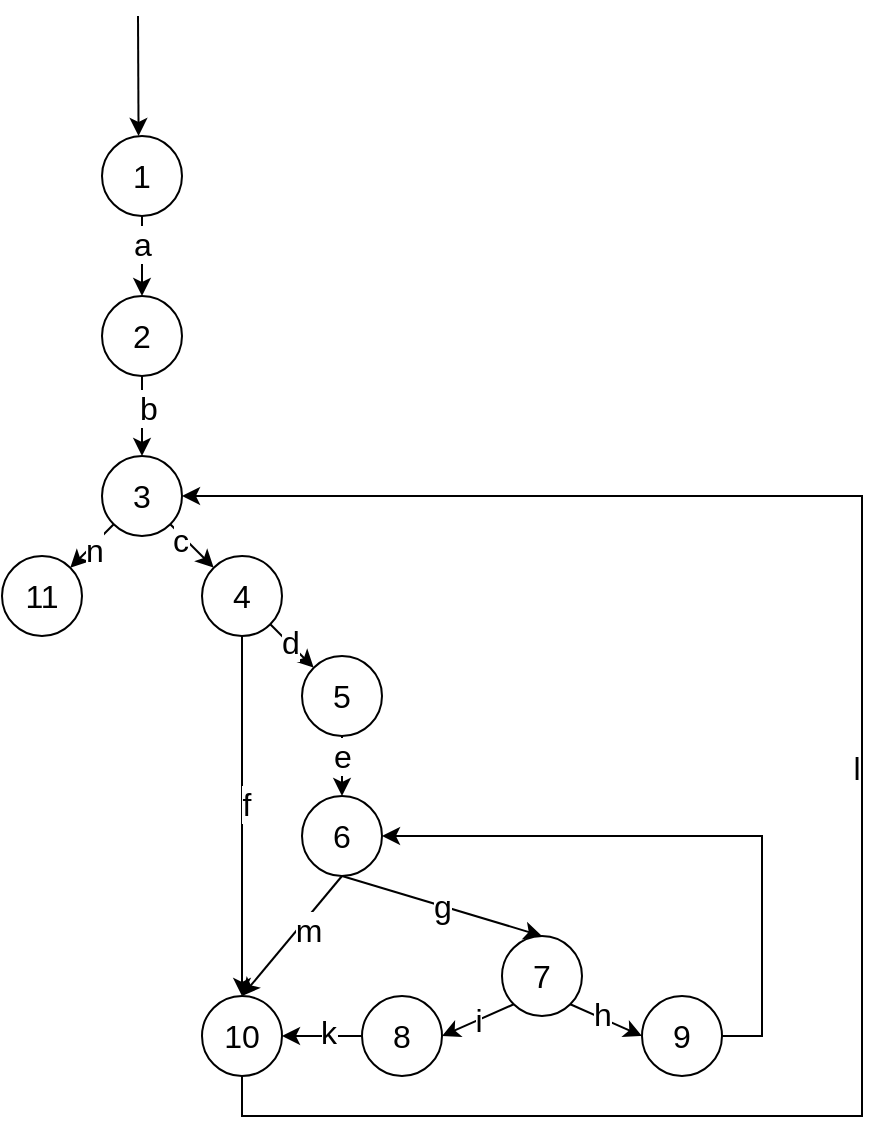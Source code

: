 <mxfile version="12.4.2" type="device" pages="1"><diagram id="OXKlT5Gtu1YecQNp1eYZ" name="第 1 页"><mxGraphModel dx="880" dy="666" grid="1" gridSize="10" guides="1" tooltips="1" connect="1" arrows="1" fold="1" page="1" pageScale="1" pageWidth="1920" pageHeight="1200" math="0" shadow="0"><root><mxCell id="0"/><mxCell id="1" parent="0"/><mxCell id="jaIbF8Q7BiF-9AuVMfkg-3" style="edgeStyle=orthogonalEdgeStyle;rounded=0;orthogonalLoop=1;jettySize=auto;html=1;exitX=0.5;exitY=1;exitDx=0;exitDy=0;fontSize=16;" parent="1" source="jaIbF8Q7BiF-9AuVMfkg-1" target="jaIbF8Q7BiF-9AuVMfkg-2" edge="1"><mxGeometry relative="1" as="geometry"/></mxCell><mxCell id="jaIbF8Q7BiF-9AuVMfkg-4" value="a" style="text;html=1;align=center;verticalAlign=middle;resizable=0;points=[];;labelBackgroundColor=#ffffff;fontSize=16;" parent="jaIbF8Q7BiF-9AuVMfkg-3" vertex="1" connectable="0"><mxGeometry x="-0.3" relative="1" as="geometry"><mxPoint as="offset"/></mxGeometry></mxCell><mxCell id="jaIbF8Q7BiF-9AuVMfkg-1" value="1" style="ellipse;whiteSpace=wrap;html=1;aspect=fixed;fontSize=16;" parent="1" vertex="1"><mxGeometry x="140" y="70" width="40" height="40" as="geometry"/></mxCell><mxCell id="jaIbF8Q7BiF-9AuVMfkg-6" style="edgeStyle=orthogonalEdgeStyle;rounded=0;orthogonalLoop=1;jettySize=auto;html=1;exitX=0.5;exitY=1;exitDx=0;exitDy=0;entryX=0.5;entryY=0;entryDx=0;entryDy=0;fontSize=16;" parent="1" source="jaIbF8Q7BiF-9AuVMfkg-2" target="jaIbF8Q7BiF-9AuVMfkg-5" edge="1"><mxGeometry relative="1" as="geometry"/></mxCell><mxCell id="jaIbF8Q7BiF-9AuVMfkg-7" value="b" style="text;html=1;align=center;verticalAlign=middle;resizable=0;points=[];;labelBackgroundColor=#ffffff;fontSize=16;" parent="jaIbF8Q7BiF-9AuVMfkg-6" vertex="1" connectable="0"><mxGeometry x="-0.2" y="3" relative="1" as="geometry"><mxPoint as="offset"/></mxGeometry></mxCell><mxCell id="jaIbF8Q7BiF-9AuVMfkg-2" value="2" style="ellipse;whiteSpace=wrap;html=1;aspect=fixed;fontSize=16;" parent="1" vertex="1"><mxGeometry x="140" y="150" width="40" height="40" as="geometry"/></mxCell><mxCell id="jaIbF8Q7BiF-9AuVMfkg-10" style="rounded=0;orthogonalLoop=1;jettySize=auto;html=1;exitX=1;exitY=1;exitDx=0;exitDy=0;fontSize=16;" parent="1" source="jaIbF8Q7BiF-9AuVMfkg-5" target="jaIbF8Q7BiF-9AuVMfkg-9" edge="1"><mxGeometry relative="1" as="geometry"/></mxCell><mxCell id="jaIbF8Q7BiF-9AuVMfkg-11" value="c" style="text;html=1;align=center;verticalAlign=middle;resizable=0;points=[];;labelBackgroundColor=#ffffff;fontSize=16;" parent="jaIbF8Q7BiF-9AuVMfkg-10" vertex="1" connectable="0"><mxGeometry x="-0.414" y="-2" relative="1" as="geometry"><mxPoint as="offset"/></mxGeometry></mxCell><mxCell id="jaIbF8Q7BiF-9AuVMfkg-40" style="rounded=0;orthogonalLoop=1;jettySize=auto;html=1;exitX=0;exitY=1;exitDx=0;exitDy=0;entryX=1;entryY=0;entryDx=0;entryDy=0;fontSize=16;" parent="1" source="jaIbF8Q7BiF-9AuVMfkg-5" target="jaIbF8Q7BiF-9AuVMfkg-39" edge="1"><mxGeometry relative="1" as="geometry"/></mxCell><mxCell id="jaIbF8Q7BiF-9AuVMfkg-41" value="n" style="text;html=1;align=center;verticalAlign=middle;resizable=0;points=[];;labelBackgroundColor=#ffffff;fontSize=16;" parent="jaIbF8Q7BiF-9AuVMfkg-40" vertex="1" connectable="0"><mxGeometry y="1" relative="1" as="geometry"><mxPoint y="1" as="offset"/></mxGeometry></mxCell><mxCell id="jaIbF8Q7BiF-9AuVMfkg-5" value="3" style="ellipse;whiteSpace=wrap;html=1;aspect=fixed;fontSize=16;" parent="1" vertex="1"><mxGeometry x="140" y="230" width="40" height="40" as="geometry"/></mxCell><mxCell id="jaIbF8Q7BiF-9AuVMfkg-18" value="e" style="edgeStyle=none;rounded=0;orthogonalLoop=1;jettySize=auto;html=1;exitX=0.5;exitY=1;exitDx=0;exitDy=0;entryX=0.5;entryY=0;entryDx=0;entryDy=0;fontSize=16;" parent="1" source="jaIbF8Q7BiF-9AuVMfkg-8" target="jaIbF8Q7BiF-9AuVMfkg-17" edge="1"><mxGeometry x="-0.333" relative="1" as="geometry"><mxPoint as="offset"/></mxGeometry></mxCell><mxCell id="jaIbF8Q7BiF-9AuVMfkg-8" value="5" style="ellipse;whiteSpace=wrap;html=1;aspect=fixed;fontSize=16;" parent="1" vertex="1"><mxGeometry x="240" y="330" width="40" height="40" as="geometry"/></mxCell><mxCell id="jaIbF8Q7BiF-9AuVMfkg-15" style="edgeStyle=none;rounded=0;orthogonalLoop=1;jettySize=auto;html=1;exitX=1;exitY=1;exitDx=0;exitDy=0;entryX=0;entryY=0;entryDx=0;entryDy=0;fontSize=16;" parent="1" source="jaIbF8Q7BiF-9AuVMfkg-9" target="jaIbF8Q7BiF-9AuVMfkg-8" edge="1"><mxGeometry relative="1" as="geometry"/></mxCell><mxCell id="jaIbF8Q7BiF-9AuVMfkg-16" value="d" style="text;html=1;align=center;verticalAlign=middle;resizable=0;points=[];;labelBackgroundColor=#ffffff;fontSize=16;" parent="jaIbF8Q7BiF-9AuVMfkg-15" vertex="1" connectable="0"><mxGeometry x="-0.138" y="1" relative="1" as="geometry"><mxPoint as="offset"/></mxGeometry></mxCell><mxCell id="jaIbF8Q7BiF-9AuVMfkg-20" style="edgeStyle=none;rounded=0;orthogonalLoop=1;jettySize=auto;html=1;exitX=0.5;exitY=1;exitDx=0;exitDy=0;entryX=0.5;entryY=0;entryDx=0;entryDy=0;fontSize=16;" parent="1" source="jaIbF8Q7BiF-9AuVMfkg-9" target="jaIbF8Q7BiF-9AuVMfkg-19" edge="1"><mxGeometry relative="1" as="geometry"/></mxCell><mxCell id="jaIbF8Q7BiF-9AuVMfkg-35" value="f" style="text;html=1;align=center;verticalAlign=middle;resizable=0;points=[];;labelBackgroundColor=#ffffff;fontSize=16;" parent="jaIbF8Q7BiF-9AuVMfkg-20" vertex="1" connectable="0"><mxGeometry x="-0.067" y="2" relative="1" as="geometry"><mxPoint as="offset"/></mxGeometry></mxCell><mxCell id="jaIbF8Q7BiF-9AuVMfkg-9" value="4" style="ellipse;whiteSpace=wrap;html=1;aspect=fixed;fontSize=16;" parent="1" vertex="1"><mxGeometry x="190" y="280" width="40" height="40" as="geometry"/></mxCell><mxCell id="jaIbF8Q7BiF-9AuVMfkg-21" style="edgeStyle=none;rounded=0;orthogonalLoop=1;jettySize=auto;html=1;exitX=0.5;exitY=1;exitDx=0;exitDy=0;entryX=0.5;entryY=0;entryDx=0;entryDy=0;fontSize=16;" parent="1" source="jaIbF8Q7BiF-9AuVMfkg-17" target="jaIbF8Q7BiF-9AuVMfkg-19" edge="1"><mxGeometry relative="1" as="geometry"/></mxCell><mxCell id="jaIbF8Q7BiF-9AuVMfkg-24" value="m" style="text;html=1;align=center;verticalAlign=middle;resizable=0;points=[];;labelBackgroundColor=#ffffff;fontSize=16;" parent="jaIbF8Q7BiF-9AuVMfkg-21" vertex="1" connectable="0"><mxGeometry x="-0.206" y="4" relative="1" as="geometry"><mxPoint as="offset"/></mxGeometry></mxCell><mxCell id="jaIbF8Q7BiF-9AuVMfkg-26" value="g" style="edgeStyle=none;rounded=0;orthogonalLoop=1;jettySize=auto;html=1;exitX=0.5;exitY=1;exitDx=0;exitDy=0;entryX=0.5;entryY=0;entryDx=0;entryDy=0;fontSize=16;" parent="1" source="jaIbF8Q7BiF-9AuVMfkg-17" target="jaIbF8Q7BiF-9AuVMfkg-25" edge="1"><mxGeometry relative="1" as="geometry"><Array as="points"/></mxGeometry></mxCell><mxCell id="jaIbF8Q7BiF-9AuVMfkg-17" value="6" style="ellipse;whiteSpace=wrap;html=1;aspect=fixed;fontSize=16;" parent="1" vertex="1"><mxGeometry x="240" y="400" width="40" height="40" as="geometry"/></mxCell><mxCell id="jaIbF8Q7BiF-9AuVMfkg-34" style="edgeStyle=orthogonalEdgeStyle;rounded=0;orthogonalLoop=1;jettySize=auto;html=1;exitX=0.5;exitY=1;exitDx=0;exitDy=0;entryX=1;entryY=0.5;entryDx=0;entryDy=0;fontSize=16;" parent="1" source="jaIbF8Q7BiF-9AuVMfkg-19" target="jaIbF8Q7BiF-9AuVMfkg-5" edge="1"><mxGeometry relative="1" as="geometry"><mxPoint x="150" y="380" as="targetPoint"/><Array as="points"><mxPoint x="210" y="560"/><mxPoint x="520" y="560"/><mxPoint x="520" y="250"/></Array></mxGeometry></mxCell><mxCell id="jaIbF8Q7BiF-9AuVMfkg-38" value="l" style="text;html=1;align=center;verticalAlign=middle;resizable=0;points=[];;labelBackgroundColor=#ffffff;fontSize=16;" parent="jaIbF8Q7BiF-9AuVMfkg-34" vertex="1" connectable="0"><mxGeometry x="0.029" y="3" relative="1" as="geometry"><mxPoint as="offset"/></mxGeometry></mxCell><mxCell id="jaIbF8Q7BiF-9AuVMfkg-19" value="10" style="ellipse;whiteSpace=wrap;html=1;aspect=fixed;fontSize=16;" parent="1" vertex="1"><mxGeometry x="190" y="500" width="40" height="40" as="geometry"/></mxCell><mxCell id="jaIbF8Q7BiF-9AuVMfkg-29" value="i" style="edgeStyle=none;rounded=0;orthogonalLoop=1;jettySize=auto;html=1;exitX=0;exitY=1;exitDx=0;exitDy=0;entryX=1;entryY=0.5;entryDx=0;entryDy=0;fontSize=16;" parent="1" source="jaIbF8Q7BiF-9AuVMfkg-25" target="jaIbF8Q7BiF-9AuVMfkg-27" edge="1"><mxGeometry relative="1" as="geometry"/></mxCell><mxCell id="jaIbF8Q7BiF-9AuVMfkg-32" style="edgeStyle=none;rounded=0;orthogonalLoop=1;jettySize=auto;html=1;exitX=1;exitY=1;exitDx=0;exitDy=0;entryX=0;entryY=0.5;entryDx=0;entryDy=0;fontSize=16;" parent="1" source="jaIbF8Q7BiF-9AuVMfkg-25" target="jaIbF8Q7BiF-9AuVMfkg-30" edge="1"><mxGeometry relative="1" as="geometry"/></mxCell><mxCell id="jaIbF8Q7BiF-9AuVMfkg-36" value="h" style="text;html=1;align=center;verticalAlign=middle;resizable=0;points=[];;labelBackgroundColor=#ffffff;fontSize=16;" parent="jaIbF8Q7BiF-9AuVMfkg-32" vertex="1" connectable="0"><mxGeometry x="-0.16" y="2" relative="1" as="geometry"><mxPoint as="offset"/></mxGeometry></mxCell><mxCell id="jaIbF8Q7BiF-9AuVMfkg-25" value="7" style="ellipse;whiteSpace=wrap;html=1;aspect=fixed;fontSize=16;" parent="1" vertex="1"><mxGeometry x="340" y="470" width="40" height="40" as="geometry"/></mxCell><mxCell id="jaIbF8Q7BiF-9AuVMfkg-33" style="edgeStyle=none;rounded=0;orthogonalLoop=1;jettySize=auto;html=1;exitX=0;exitY=0.5;exitDx=0;exitDy=0;fontSize=16;" parent="1" source="jaIbF8Q7BiF-9AuVMfkg-27" target="jaIbF8Q7BiF-9AuVMfkg-19" edge="1"><mxGeometry relative="1" as="geometry"/></mxCell><mxCell id="jaIbF8Q7BiF-9AuVMfkg-37" value="k" style="text;html=1;align=center;verticalAlign=middle;resizable=0;points=[];;labelBackgroundColor=#ffffff;fontSize=16;" parent="jaIbF8Q7BiF-9AuVMfkg-33" vertex="1" connectable="0"><mxGeometry x="-0.15" y="-2" relative="1" as="geometry"><mxPoint as="offset"/></mxGeometry></mxCell><mxCell id="jaIbF8Q7BiF-9AuVMfkg-27" value="8" style="ellipse;whiteSpace=wrap;html=1;aspect=fixed;fontSize=16;" parent="1" vertex="1"><mxGeometry x="270" y="500" width="40" height="40" as="geometry"/></mxCell><mxCell id="UGvKLC9zusQNodkbtsnV-1" style="edgeStyle=orthogonalEdgeStyle;rounded=0;orthogonalLoop=1;jettySize=auto;html=1;exitX=1;exitY=0.5;exitDx=0;exitDy=0;entryX=1;entryY=0.5;entryDx=0;entryDy=0;fontSize=16;" edge="1" parent="1" source="jaIbF8Q7BiF-9AuVMfkg-30" target="jaIbF8Q7BiF-9AuVMfkg-17"><mxGeometry relative="1" as="geometry"/></mxCell><mxCell id="jaIbF8Q7BiF-9AuVMfkg-30" value="9" style="ellipse;whiteSpace=wrap;html=1;aspect=fixed;fontSize=16;" parent="1" vertex="1"><mxGeometry x="410" y="500" width="40" height="40" as="geometry"/></mxCell><mxCell id="jaIbF8Q7BiF-9AuVMfkg-39" value="11" style="ellipse;whiteSpace=wrap;html=1;aspect=fixed;fontSize=16;" parent="1" vertex="1"><mxGeometry x="90" y="280" width="40" height="40" as="geometry"/></mxCell><mxCell id="jaIbF8Q7BiF-9AuVMfkg-42" style="rounded=0;orthogonalLoop=1;jettySize=auto;html=1;entryX=1;entryY=0;entryDx=0;entryDy=0;fontSize=16;" parent="1" edge="1"><mxGeometry relative="1" as="geometry"><mxPoint x="158" y="10" as="sourcePoint"/><mxPoint x="158.282" y="69.998" as="targetPoint"/></mxGeometry></mxCell></root></mxGraphModel></diagram></mxfile>